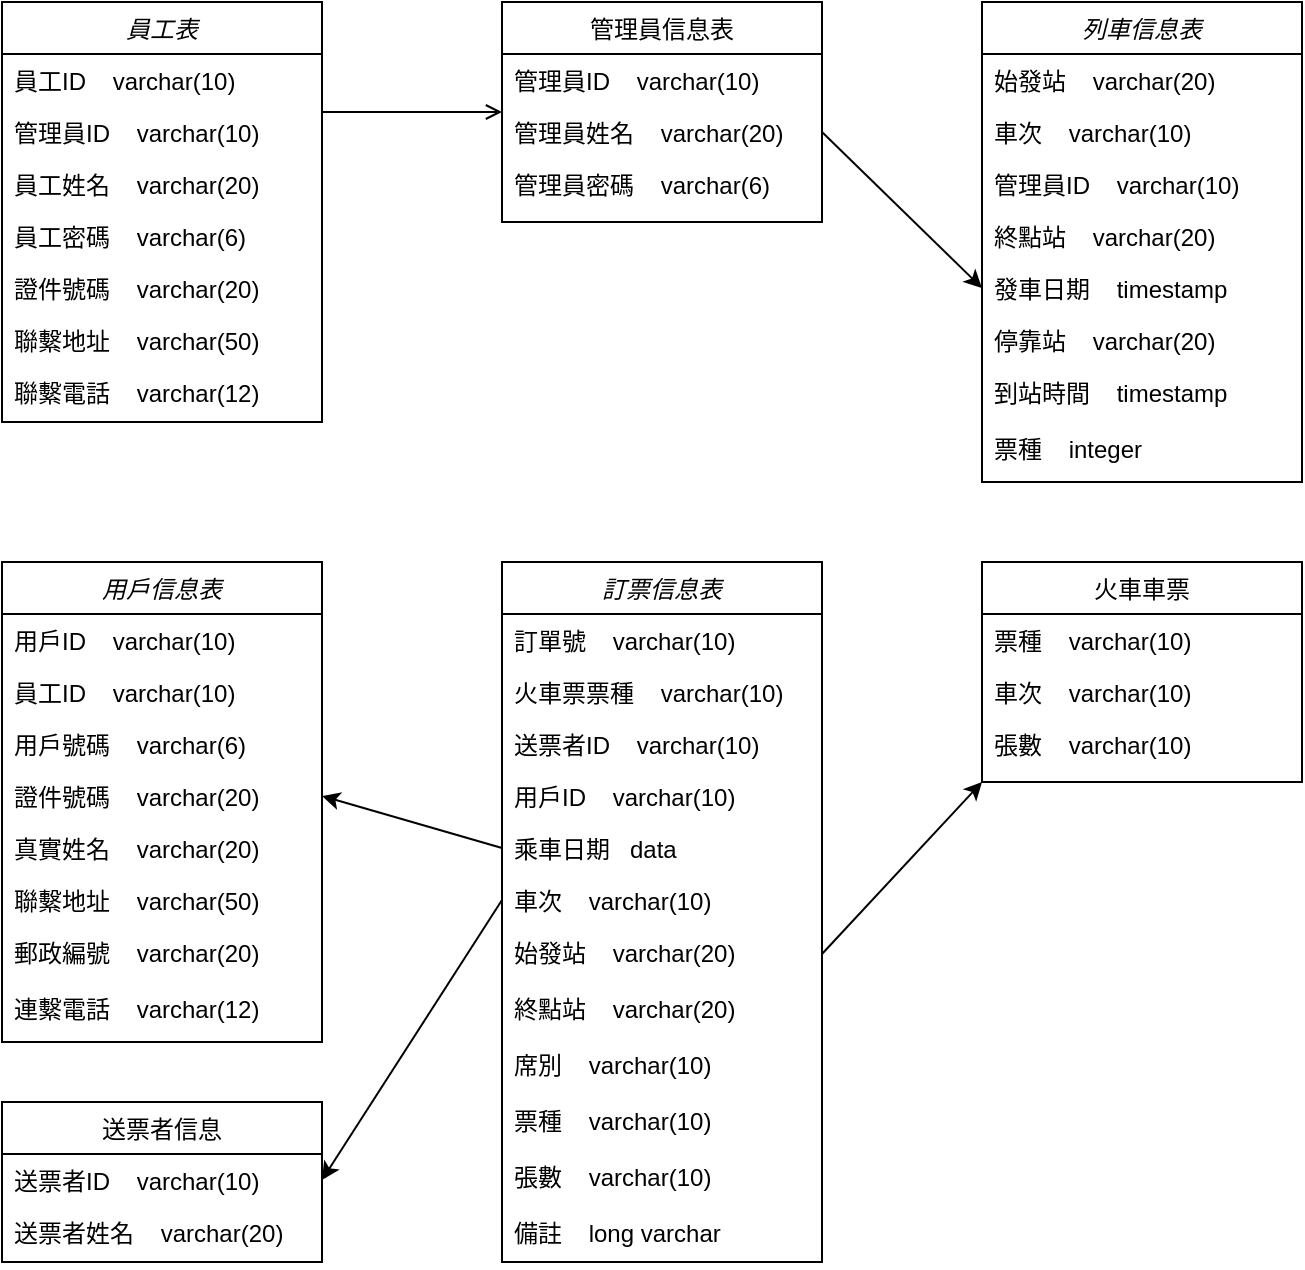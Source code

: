 <mxfile version="22.1.15" type="github">
  <diagram id="C5RBs43oDa-KdzZeNtuy" name="Page-1">
    <mxGraphModel dx="880" dy="560" grid="1" gridSize="10" guides="1" tooltips="1" connect="1" arrows="1" fold="1" page="1" pageScale="1" pageWidth="827" pageHeight="1169" math="0" shadow="0">
      <root>
        <mxCell id="WIyWlLk6GJQsqaUBKTNV-0" />
        <mxCell id="WIyWlLk6GJQsqaUBKTNV-1" parent="WIyWlLk6GJQsqaUBKTNV-0" />
        <mxCell id="zkfFHV4jXpPFQw0GAbJ--0" value="員工表" style="swimlane;fontStyle=2;align=center;verticalAlign=top;childLayout=stackLayout;horizontal=1;startSize=26;horizontalStack=0;resizeParent=1;resizeLast=0;collapsible=1;marginBottom=0;rounded=0;shadow=0;strokeWidth=1;" parent="WIyWlLk6GJQsqaUBKTNV-1" vertex="1">
          <mxGeometry x="220" y="120" width="160" height="210" as="geometry">
            <mxRectangle x="230" y="140" width="160" height="26" as="alternateBounds" />
          </mxGeometry>
        </mxCell>
        <mxCell id="zkfFHV4jXpPFQw0GAbJ--1" value="員工ID    varchar(10)" style="text;align=left;verticalAlign=top;spacingLeft=4;spacingRight=4;overflow=hidden;rotatable=0;points=[[0,0.5],[1,0.5]];portConstraint=eastwest;" parent="zkfFHV4jXpPFQw0GAbJ--0" vertex="1">
          <mxGeometry y="26" width="160" height="26" as="geometry" />
        </mxCell>
        <mxCell id="zkfFHV4jXpPFQw0GAbJ--2" value="管理員ID    varchar(10)" style="text;align=left;verticalAlign=top;spacingLeft=4;spacingRight=4;overflow=hidden;rotatable=0;points=[[0,0.5],[1,0.5]];portConstraint=eastwest;rounded=0;shadow=0;html=0;" parent="zkfFHV4jXpPFQw0GAbJ--0" vertex="1">
          <mxGeometry y="52" width="160" height="26" as="geometry" />
        </mxCell>
        <mxCell id="zkfFHV4jXpPFQw0GAbJ--3" value="員工姓名    varchar(20)" style="text;align=left;verticalAlign=top;spacingLeft=4;spacingRight=4;overflow=hidden;rotatable=0;points=[[0,0.5],[1,0.5]];portConstraint=eastwest;rounded=0;shadow=0;html=0;" parent="zkfFHV4jXpPFQw0GAbJ--0" vertex="1">
          <mxGeometry y="78" width="160" height="26" as="geometry" />
        </mxCell>
        <mxCell id="ikca7XPpef4sZ5UubbHC-0" value="員工密碼    varchar(6)" style="text;align=left;verticalAlign=top;spacingLeft=4;spacingRight=4;overflow=hidden;rotatable=0;points=[[0,0.5],[1,0.5]];portConstraint=eastwest;rounded=0;shadow=0;html=0;" vertex="1" parent="zkfFHV4jXpPFQw0GAbJ--0">
          <mxGeometry y="104" width="160" height="26" as="geometry" />
        </mxCell>
        <mxCell id="ikca7XPpef4sZ5UubbHC-5" value="證件號碼    varchar(20)" style="text;align=left;verticalAlign=top;spacingLeft=4;spacingRight=4;overflow=hidden;rotatable=0;points=[[0,0.5],[1,0.5]];portConstraint=eastwest;rounded=0;shadow=0;html=0;" vertex="1" parent="zkfFHV4jXpPFQw0GAbJ--0">
          <mxGeometry y="130" width="160" height="26" as="geometry" />
        </mxCell>
        <mxCell id="ikca7XPpef4sZ5UubbHC-6" value="聯繫地址    varchar(50)" style="text;align=left;verticalAlign=top;spacingLeft=4;spacingRight=4;overflow=hidden;rotatable=0;points=[[0,0.5],[1,0.5]];portConstraint=eastwest;rounded=0;shadow=0;html=0;" vertex="1" parent="zkfFHV4jXpPFQw0GAbJ--0">
          <mxGeometry y="156" width="160" height="26" as="geometry" />
        </mxCell>
        <mxCell id="ikca7XPpef4sZ5UubbHC-7" value="聯繫電話    varchar(12)" style="text;align=left;verticalAlign=top;spacingLeft=4;spacingRight=4;overflow=hidden;rotatable=0;points=[[0,0.5],[1,0.5]];portConstraint=eastwest;rounded=0;shadow=0;html=0;" vertex="1" parent="zkfFHV4jXpPFQw0GAbJ--0">
          <mxGeometry y="182" width="160" height="26" as="geometry" />
        </mxCell>
        <mxCell id="zkfFHV4jXpPFQw0GAbJ--17" value="管理員信息表" style="swimlane;fontStyle=0;align=center;verticalAlign=top;childLayout=stackLayout;horizontal=1;startSize=26;horizontalStack=0;resizeParent=1;resizeLast=0;collapsible=1;marginBottom=0;rounded=0;shadow=0;strokeWidth=1;" parent="WIyWlLk6GJQsqaUBKTNV-1" vertex="1">
          <mxGeometry x="470" y="120" width="160" height="110" as="geometry">
            <mxRectangle x="550" y="140" width="160" height="26" as="alternateBounds" />
          </mxGeometry>
        </mxCell>
        <mxCell id="ikca7XPpef4sZ5UubbHC-9" value="管理員ID    varchar(10)" style="text;align=left;verticalAlign=top;spacingLeft=4;spacingRight=4;overflow=hidden;rotatable=0;points=[[0,0.5],[1,0.5]];portConstraint=eastwest;rounded=0;shadow=0;html=0;" vertex="1" parent="zkfFHV4jXpPFQw0GAbJ--17">
          <mxGeometry y="26" width="160" height="26" as="geometry" />
        </mxCell>
        <mxCell id="ikca7XPpef4sZ5UubbHC-10" value="管理員姓名    varchar(20)" style="text;align=left;verticalAlign=top;spacingLeft=4;spacingRight=4;overflow=hidden;rotatable=0;points=[[0,0.5],[1,0.5]];portConstraint=eastwest;rounded=0;shadow=0;html=0;" vertex="1" parent="zkfFHV4jXpPFQw0GAbJ--17">
          <mxGeometry y="52" width="160" height="26" as="geometry" />
        </mxCell>
        <mxCell id="ikca7XPpef4sZ5UubbHC-8" value="管理員密碼    varchar(6)" style="text;align=left;verticalAlign=top;spacingLeft=4;spacingRight=4;overflow=hidden;rotatable=0;points=[[0,0.5],[1,0.5]];portConstraint=eastwest;" vertex="1" parent="zkfFHV4jXpPFQw0GAbJ--17">
          <mxGeometry y="78" width="160" height="26" as="geometry" />
        </mxCell>
        <mxCell id="zkfFHV4jXpPFQw0GAbJ--26" value="" style="endArrow=open;shadow=0;strokeWidth=1;rounded=0;endFill=1;edgeStyle=elbowEdgeStyle;elbow=vertical;" parent="WIyWlLk6GJQsqaUBKTNV-1" source="zkfFHV4jXpPFQw0GAbJ--0" target="zkfFHV4jXpPFQw0GAbJ--17" edge="1">
          <mxGeometry x="0.5" y="41" relative="1" as="geometry">
            <mxPoint x="380" y="192" as="sourcePoint" />
            <mxPoint x="540" y="192" as="targetPoint" />
            <mxPoint x="-40" y="32" as="offset" />
          </mxGeometry>
        </mxCell>
        <mxCell id="ikca7XPpef4sZ5UubbHC-13" value="用戶信息表" style="swimlane;fontStyle=2;align=center;verticalAlign=top;childLayout=stackLayout;horizontal=1;startSize=26;horizontalStack=0;resizeParent=1;resizeLast=0;collapsible=1;marginBottom=0;rounded=0;shadow=0;strokeWidth=1;" vertex="1" parent="WIyWlLk6GJQsqaUBKTNV-1">
          <mxGeometry x="220" y="400" width="160" height="240" as="geometry">
            <mxRectangle x="230" y="140" width="160" height="26" as="alternateBounds" />
          </mxGeometry>
        </mxCell>
        <mxCell id="ikca7XPpef4sZ5UubbHC-14" value="用戶ID    varchar(10)" style="text;align=left;verticalAlign=top;spacingLeft=4;spacingRight=4;overflow=hidden;rotatable=0;points=[[0,0.5],[1,0.5]];portConstraint=eastwest;" vertex="1" parent="ikca7XPpef4sZ5UubbHC-13">
          <mxGeometry y="26" width="160" height="26" as="geometry" />
        </mxCell>
        <mxCell id="ikca7XPpef4sZ5UubbHC-15" value="員工ID    varchar(10)" style="text;align=left;verticalAlign=top;spacingLeft=4;spacingRight=4;overflow=hidden;rotatable=0;points=[[0,0.5],[1,0.5]];portConstraint=eastwest;rounded=0;shadow=0;html=0;" vertex="1" parent="ikca7XPpef4sZ5UubbHC-13">
          <mxGeometry y="52" width="160" height="26" as="geometry" />
        </mxCell>
        <mxCell id="ikca7XPpef4sZ5UubbHC-16" value="用戶號碼    varchar(6)" style="text;align=left;verticalAlign=top;spacingLeft=4;spacingRight=4;overflow=hidden;rotatable=0;points=[[0,0.5],[1,0.5]];portConstraint=eastwest;rounded=0;shadow=0;html=0;" vertex="1" parent="ikca7XPpef4sZ5UubbHC-13">
          <mxGeometry y="78" width="160" height="26" as="geometry" />
        </mxCell>
        <mxCell id="ikca7XPpef4sZ5UubbHC-17" value="證件號碼    varchar(20)" style="text;align=left;verticalAlign=top;spacingLeft=4;spacingRight=4;overflow=hidden;rotatable=0;points=[[0,0.5],[1,0.5]];portConstraint=eastwest;rounded=0;shadow=0;html=0;" vertex="1" parent="ikca7XPpef4sZ5UubbHC-13">
          <mxGeometry y="104" width="160" height="26" as="geometry" />
        </mxCell>
        <mxCell id="ikca7XPpef4sZ5UubbHC-18" value="真實姓名    varchar(20)" style="text;align=left;verticalAlign=top;spacingLeft=4;spacingRight=4;overflow=hidden;rotatable=0;points=[[0,0.5],[1,0.5]];portConstraint=eastwest;rounded=0;shadow=0;html=0;" vertex="1" parent="ikca7XPpef4sZ5UubbHC-13">
          <mxGeometry y="130" width="160" height="26" as="geometry" />
        </mxCell>
        <mxCell id="ikca7XPpef4sZ5UubbHC-19" value="聯繫地址    varchar(50)" style="text;align=left;verticalAlign=top;spacingLeft=4;spacingRight=4;overflow=hidden;rotatable=0;points=[[0,0.5],[1,0.5]];portConstraint=eastwest;rounded=0;shadow=0;html=0;" vertex="1" parent="ikca7XPpef4sZ5UubbHC-13">
          <mxGeometry y="156" width="160" height="26" as="geometry" />
        </mxCell>
        <mxCell id="ikca7XPpef4sZ5UubbHC-20" value="郵政編號    varchar(20)" style="text;align=left;verticalAlign=top;spacingLeft=4;spacingRight=4;overflow=hidden;rotatable=0;points=[[0,0.5],[1,0.5]];portConstraint=eastwest;rounded=0;shadow=0;html=0;" vertex="1" parent="ikca7XPpef4sZ5UubbHC-13">
          <mxGeometry y="182" width="160" height="28" as="geometry" />
        </mxCell>
        <mxCell id="ikca7XPpef4sZ5UubbHC-21" value="連繫電話    varchar(12)" style="text;align=left;verticalAlign=top;spacingLeft=4;spacingRight=4;overflow=hidden;rotatable=0;points=[[0,0.5],[1,0.5]];portConstraint=eastwest;rounded=0;shadow=0;html=0;" vertex="1" parent="ikca7XPpef4sZ5UubbHC-13">
          <mxGeometry y="210" width="160" height="28" as="geometry" />
        </mxCell>
        <mxCell id="ikca7XPpef4sZ5UubbHC-22" value="列車信息表" style="swimlane;fontStyle=2;align=center;verticalAlign=top;childLayout=stackLayout;horizontal=1;startSize=26;horizontalStack=0;resizeParent=1;resizeLast=0;collapsible=1;marginBottom=0;rounded=0;shadow=0;strokeWidth=1;" vertex="1" parent="WIyWlLk6GJQsqaUBKTNV-1">
          <mxGeometry x="710" y="120" width="160" height="240" as="geometry">
            <mxRectangle x="230" y="140" width="160" height="26" as="alternateBounds" />
          </mxGeometry>
        </mxCell>
        <mxCell id="ikca7XPpef4sZ5UubbHC-23" value="始發站    varchar(20)" style="text;align=left;verticalAlign=top;spacingLeft=4;spacingRight=4;overflow=hidden;rotatable=0;points=[[0,0.5],[1,0.5]];portConstraint=eastwest;" vertex="1" parent="ikca7XPpef4sZ5UubbHC-22">
          <mxGeometry y="26" width="160" height="26" as="geometry" />
        </mxCell>
        <mxCell id="ikca7XPpef4sZ5UubbHC-24" value="車次    varchar(10)" style="text;align=left;verticalAlign=top;spacingLeft=4;spacingRight=4;overflow=hidden;rotatable=0;points=[[0,0.5],[1,0.5]];portConstraint=eastwest;rounded=0;shadow=0;html=0;" vertex="1" parent="ikca7XPpef4sZ5UubbHC-22">
          <mxGeometry y="52" width="160" height="26" as="geometry" />
        </mxCell>
        <mxCell id="ikca7XPpef4sZ5UubbHC-25" value="管理員ID    varchar(10)" style="text;align=left;verticalAlign=top;spacingLeft=4;spacingRight=4;overflow=hidden;rotatable=0;points=[[0,0.5],[1,0.5]];portConstraint=eastwest;rounded=0;shadow=0;html=0;" vertex="1" parent="ikca7XPpef4sZ5UubbHC-22">
          <mxGeometry y="78" width="160" height="26" as="geometry" />
        </mxCell>
        <mxCell id="ikca7XPpef4sZ5UubbHC-26" value="終點站    varchar(20)" style="text;align=left;verticalAlign=top;spacingLeft=4;spacingRight=4;overflow=hidden;rotatable=0;points=[[0,0.5],[1,0.5]];portConstraint=eastwest;rounded=0;shadow=0;html=0;" vertex="1" parent="ikca7XPpef4sZ5UubbHC-22">
          <mxGeometry y="104" width="160" height="26" as="geometry" />
        </mxCell>
        <mxCell id="ikca7XPpef4sZ5UubbHC-27" value="發車日期    timestamp" style="text;align=left;verticalAlign=top;spacingLeft=4;spacingRight=4;overflow=hidden;rotatable=0;points=[[0,0.5],[1,0.5]];portConstraint=eastwest;rounded=0;shadow=0;html=0;" vertex="1" parent="ikca7XPpef4sZ5UubbHC-22">
          <mxGeometry y="130" width="160" height="26" as="geometry" />
        </mxCell>
        <mxCell id="ikca7XPpef4sZ5UubbHC-28" value="停靠站    varchar(20)" style="text;align=left;verticalAlign=top;spacingLeft=4;spacingRight=4;overflow=hidden;rotatable=0;points=[[0,0.5],[1,0.5]];portConstraint=eastwest;rounded=0;shadow=0;html=0;" vertex="1" parent="ikca7XPpef4sZ5UubbHC-22">
          <mxGeometry y="156" width="160" height="26" as="geometry" />
        </mxCell>
        <mxCell id="ikca7XPpef4sZ5UubbHC-29" value="到站時間    timestamp" style="text;align=left;verticalAlign=top;spacingLeft=4;spacingRight=4;overflow=hidden;rotatable=0;points=[[0,0.5],[1,0.5]];portConstraint=eastwest;rounded=0;shadow=0;html=0;" vertex="1" parent="ikca7XPpef4sZ5UubbHC-22">
          <mxGeometry y="182" width="160" height="28" as="geometry" />
        </mxCell>
        <mxCell id="ikca7XPpef4sZ5UubbHC-30" value="票種    integer" style="text;align=left;verticalAlign=top;spacingLeft=4;spacingRight=4;overflow=hidden;rotatable=0;points=[[0,0.5],[1,0.5]];portConstraint=eastwest;rounded=0;shadow=0;html=0;" vertex="1" parent="ikca7XPpef4sZ5UubbHC-22">
          <mxGeometry y="210" width="160" height="28" as="geometry" />
        </mxCell>
        <mxCell id="ikca7XPpef4sZ5UubbHC-31" value="訂票信息表" style="swimlane;fontStyle=2;align=center;verticalAlign=top;childLayout=stackLayout;horizontal=1;startSize=26;horizontalStack=0;resizeParent=1;resizeLast=0;collapsible=1;marginBottom=0;rounded=0;shadow=0;strokeWidth=1;" vertex="1" parent="WIyWlLk6GJQsqaUBKTNV-1">
          <mxGeometry x="470" y="400" width="160" height="350" as="geometry">
            <mxRectangle x="230" y="140" width="160" height="26" as="alternateBounds" />
          </mxGeometry>
        </mxCell>
        <mxCell id="ikca7XPpef4sZ5UubbHC-32" value="訂單號    varchar(10)" style="text;align=left;verticalAlign=top;spacingLeft=4;spacingRight=4;overflow=hidden;rotatable=0;points=[[0,0.5],[1,0.5]];portConstraint=eastwest;" vertex="1" parent="ikca7XPpef4sZ5UubbHC-31">
          <mxGeometry y="26" width="160" height="26" as="geometry" />
        </mxCell>
        <mxCell id="ikca7XPpef4sZ5UubbHC-33" value="火車票票種    varchar(10)" style="text;align=left;verticalAlign=top;spacingLeft=4;spacingRight=4;overflow=hidden;rotatable=0;points=[[0,0.5],[1,0.5]];portConstraint=eastwest;rounded=0;shadow=0;html=0;" vertex="1" parent="ikca7XPpef4sZ5UubbHC-31">
          <mxGeometry y="52" width="160" height="26" as="geometry" />
        </mxCell>
        <mxCell id="ikca7XPpef4sZ5UubbHC-34" value="送票者ID    varchar(10)" style="text;align=left;verticalAlign=top;spacingLeft=4;spacingRight=4;overflow=hidden;rotatable=0;points=[[0,0.5],[1,0.5]];portConstraint=eastwest;rounded=0;shadow=0;html=0;" vertex="1" parent="ikca7XPpef4sZ5UubbHC-31">
          <mxGeometry y="78" width="160" height="26" as="geometry" />
        </mxCell>
        <mxCell id="ikca7XPpef4sZ5UubbHC-35" value="用戶ID    varchar(10)" style="text;align=left;verticalAlign=top;spacingLeft=4;spacingRight=4;overflow=hidden;rotatable=0;points=[[0,0.5],[1,0.5]];portConstraint=eastwest;rounded=0;shadow=0;html=0;" vertex="1" parent="ikca7XPpef4sZ5UubbHC-31">
          <mxGeometry y="104" width="160" height="26" as="geometry" />
        </mxCell>
        <mxCell id="ikca7XPpef4sZ5UubbHC-36" value="乘車日期   data" style="text;align=left;verticalAlign=top;spacingLeft=4;spacingRight=4;overflow=hidden;rotatable=0;points=[[0,0.5],[1,0.5]];portConstraint=eastwest;rounded=0;shadow=0;html=0;" vertex="1" parent="ikca7XPpef4sZ5UubbHC-31">
          <mxGeometry y="130" width="160" height="26" as="geometry" />
        </mxCell>
        <mxCell id="ikca7XPpef4sZ5UubbHC-37" value="車次    varchar(10)" style="text;align=left;verticalAlign=top;spacingLeft=4;spacingRight=4;overflow=hidden;rotatable=0;points=[[0,0.5],[1,0.5]];portConstraint=eastwest;rounded=0;shadow=0;html=0;" vertex="1" parent="ikca7XPpef4sZ5UubbHC-31">
          <mxGeometry y="156" width="160" height="26" as="geometry" />
        </mxCell>
        <mxCell id="ikca7XPpef4sZ5UubbHC-38" value="始發站    varchar(20)" style="text;align=left;verticalAlign=top;spacingLeft=4;spacingRight=4;overflow=hidden;rotatable=0;points=[[0,0.5],[1,0.5]];portConstraint=eastwest;rounded=0;shadow=0;html=0;" vertex="1" parent="ikca7XPpef4sZ5UubbHC-31">
          <mxGeometry y="182" width="160" height="28" as="geometry" />
        </mxCell>
        <mxCell id="ikca7XPpef4sZ5UubbHC-40" value="終點站    varchar(20)" style="text;align=left;verticalAlign=top;spacingLeft=4;spacingRight=4;overflow=hidden;rotatable=0;points=[[0,0.5],[1,0.5]];portConstraint=eastwest;rounded=0;shadow=0;html=0;" vertex="1" parent="ikca7XPpef4sZ5UubbHC-31">
          <mxGeometry y="210" width="160" height="28" as="geometry" />
        </mxCell>
        <mxCell id="ikca7XPpef4sZ5UubbHC-39" value="席別    varchar(10)" style="text;align=left;verticalAlign=top;spacingLeft=4;spacingRight=4;overflow=hidden;rotatable=0;points=[[0,0.5],[1,0.5]];portConstraint=eastwest;rounded=0;shadow=0;html=0;" vertex="1" parent="ikca7XPpef4sZ5UubbHC-31">
          <mxGeometry y="238" width="160" height="28" as="geometry" />
        </mxCell>
        <mxCell id="ikca7XPpef4sZ5UubbHC-42" value="票種    varchar(10)" style="text;align=left;verticalAlign=top;spacingLeft=4;spacingRight=4;overflow=hidden;rotatable=0;points=[[0,0.5],[1,0.5]];portConstraint=eastwest;rounded=0;shadow=0;html=0;" vertex="1" parent="ikca7XPpef4sZ5UubbHC-31">
          <mxGeometry y="266" width="160" height="28" as="geometry" />
        </mxCell>
        <mxCell id="ikca7XPpef4sZ5UubbHC-41" value="張數    varchar(10)" style="text;align=left;verticalAlign=top;spacingLeft=4;spacingRight=4;overflow=hidden;rotatable=0;points=[[0,0.5],[1,0.5]];portConstraint=eastwest;rounded=0;shadow=0;html=0;" vertex="1" parent="ikca7XPpef4sZ5UubbHC-31">
          <mxGeometry y="294" width="160" height="28" as="geometry" />
        </mxCell>
        <mxCell id="ikca7XPpef4sZ5UubbHC-43" value="備註    long varchar" style="text;align=left;verticalAlign=top;spacingLeft=4;spacingRight=4;overflow=hidden;rotatable=0;points=[[0,0.5],[1,0.5]];portConstraint=eastwest;rounded=0;shadow=0;html=0;" vertex="1" parent="ikca7XPpef4sZ5UubbHC-31">
          <mxGeometry y="322" width="160" height="28" as="geometry" />
        </mxCell>
        <mxCell id="ikca7XPpef4sZ5UubbHC-44" value="火車車票" style="swimlane;fontStyle=0;align=center;verticalAlign=top;childLayout=stackLayout;horizontal=1;startSize=26;horizontalStack=0;resizeParent=1;resizeLast=0;collapsible=1;marginBottom=0;rounded=0;shadow=0;strokeWidth=1;" vertex="1" parent="WIyWlLk6GJQsqaUBKTNV-1">
          <mxGeometry x="710" y="400" width="160" height="110" as="geometry">
            <mxRectangle x="550" y="140" width="160" height="26" as="alternateBounds" />
          </mxGeometry>
        </mxCell>
        <mxCell id="ikca7XPpef4sZ5UubbHC-45" value="票種    varchar(10)" style="text;align=left;verticalAlign=top;spacingLeft=4;spacingRight=4;overflow=hidden;rotatable=0;points=[[0,0.5],[1,0.5]];portConstraint=eastwest;rounded=0;shadow=0;html=0;" vertex="1" parent="ikca7XPpef4sZ5UubbHC-44">
          <mxGeometry y="26" width="160" height="26" as="geometry" />
        </mxCell>
        <mxCell id="ikca7XPpef4sZ5UubbHC-48" value="車次    varchar(10)" style="text;align=left;verticalAlign=top;spacingLeft=4;spacingRight=4;overflow=hidden;rotatable=0;points=[[0,0.5],[1,0.5]];portConstraint=eastwest;rounded=0;shadow=0;html=0;" vertex="1" parent="ikca7XPpef4sZ5UubbHC-44">
          <mxGeometry y="52" width="160" height="26" as="geometry" />
        </mxCell>
        <mxCell id="ikca7XPpef4sZ5UubbHC-49" value="張數    varchar(10)" style="text;align=left;verticalAlign=top;spacingLeft=4;spacingRight=4;overflow=hidden;rotatable=0;points=[[0,0.5],[1,0.5]];portConstraint=eastwest;rounded=0;shadow=0;html=0;" vertex="1" parent="ikca7XPpef4sZ5UubbHC-44">
          <mxGeometry y="78" width="160" height="28" as="geometry" />
        </mxCell>
        <mxCell id="ikca7XPpef4sZ5UubbHC-50" value="送票者信息" style="swimlane;fontStyle=0;align=center;verticalAlign=top;childLayout=stackLayout;horizontal=1;startSize=26;horizontalStack=0;resizeParent=1;resizeLast=0;collapsible=1;marginBottom=0;rounded=0;shadow=0;strokeWidth=1;" vertex="1" parent="WIyWlLk6GJQsqaUBKTNV-1">
          <mxGeometry x="220" y="670" width="160" height="80" as="geometry">
            <mxRectangle x="550" y="140" width="160" height="26" as="alternateBounds" />
          </mxGeometry>
        </mxCell>
        <mxCell id="ikca7XPpef4sZ5UubbHC-51" value="送票者ID    varchar(10)" style="text;align=left;verticalAlign=top;spacingLeft=4;spacingRight=4;overflow=hidden;rotatable=0;points=[[0,0.5],[1,0.5]];portConstraint=eastwest;rounded=0;shadow=0;html=0;" vertex="1" parent="ikca7XPpef4sZ5UubbHC-50">
          <mxGeometry y="26" width="160" height="26" as="geometry" />
        </mxCell>
        <mxCell id="ikca7XPpef4sZ5UubbHC-52" value="送票者姓名    varchar(20)" style="text;align=left;verticalAlign=top;spacingLeft=4;spacingRight=4;overflow=hidden;rotatable=0;points=[[0,0.5],[1,0.5]];portConstraint=eastwest;rounded=0;shadow=0;html=0;" vertex="1" parent="ikca7XPpef4sZ5UubbHC-50">
          <mxGeometry y="52" width="160" height="26" as="geometry" />
        </mxCell>
        <mxCell id="ikca7XPpef4sZ5UubbHC-54" value="" style="endArrow=classic;html=1;rounded=0;entryX=1;entryY=0.5;entryDx=0;entryDy=0;exitX=0;exitY=0.5;exitDx=0;exitDy=0;" edge="1" parent="WIyWlLk6GJQsqaUBKTNV-1" source="ikca7XPpef4sZ5UubbHC-37" target="ikca7XPpef4sZ5UubbHC-51">
          <mxGeometry width="50" height="50" relative="1" as="geometry">
            <mxPoint x="470" y="760" as="sourcePoint" />
            <mxPoint x="500" y="770" as="targetPoint" />
          </mxGeometry>
        </mxCell>
        <mxCell id="ikca7XPpef4sZ5UubbHC-55" value="" style="endArrow=classic;html=1;rounded=0;exitX=0;exitY=0.5;exitDx=0;exitDy=0;entryX=1;entryY=0.5;entryDx=0;entryDy=0;" edge="1" parent="WIyWlLk6GJQsqaUBKTNV-1" source="ikca7XPpef4sZ5UubbHC-36" target="ikca7XPpef4sZ5UubbHC-17">
          <mxGeometry width="50" height="50" relative="1" as="geometry">
            <mxPoint x="450" y="620" as="sourcePoint" />
            <mxPoint x="500" y="570" as="targetPoint" />
          </mxGeometry>
        </mxCell>
        <mxCell id="ikca7XPpef4sZ5UubbHC-56" value="" style="endArrow=classic;html=1;rounded=0;exitX=1;exitY=0.5;exitDx=0;exitDy=0;entryX=0;entryY=1;entryDx=0;entryDy=0;" edge="1" parent="WIyWlLk6GJQsqaUBKTNV-1" source="ikca7XPpef4sZ5UubbHC-38" target="ikca7XPpef4sZ5UubbHC-44">
          <mxGeometry width="50" height="50" relative="1" as="geometry">
            <mxPoint x="690" y="620" as="sourcePoint" />
            <mxPoint x="500" y="570" as="targetPoint" />
          </mxGeometry>
        </mxCell>
        <mxCell id="ikca7XPpef4sZ5UubbHC-57" value="" style="endArrow=classic;html=1;rounded=0;exitX=1;exitY=0.5;exitDx=0;exitDy=0;entryX=0;entryY=0.5;entryDx=0;entryDy=0;" edge="1" parent="WIyWlLk6GJQsqaUBKTNV-1" source="ikca7XPpef4sZ5UubbHC-10" target="ikca7XPpef4sZ5UubbHC-27">
          <mxGeometry width="50" height="50" relative="1" as="geometry">
            <mxPoint x="450" y="320" as="sourcePoint" />
            <mxPoint x="500" y="270" as="targetPoint" />
          </mxGeometry>
        </mxCell>
      </root>
    </mxGraphModel>
  </diagram>
</mxfile>
